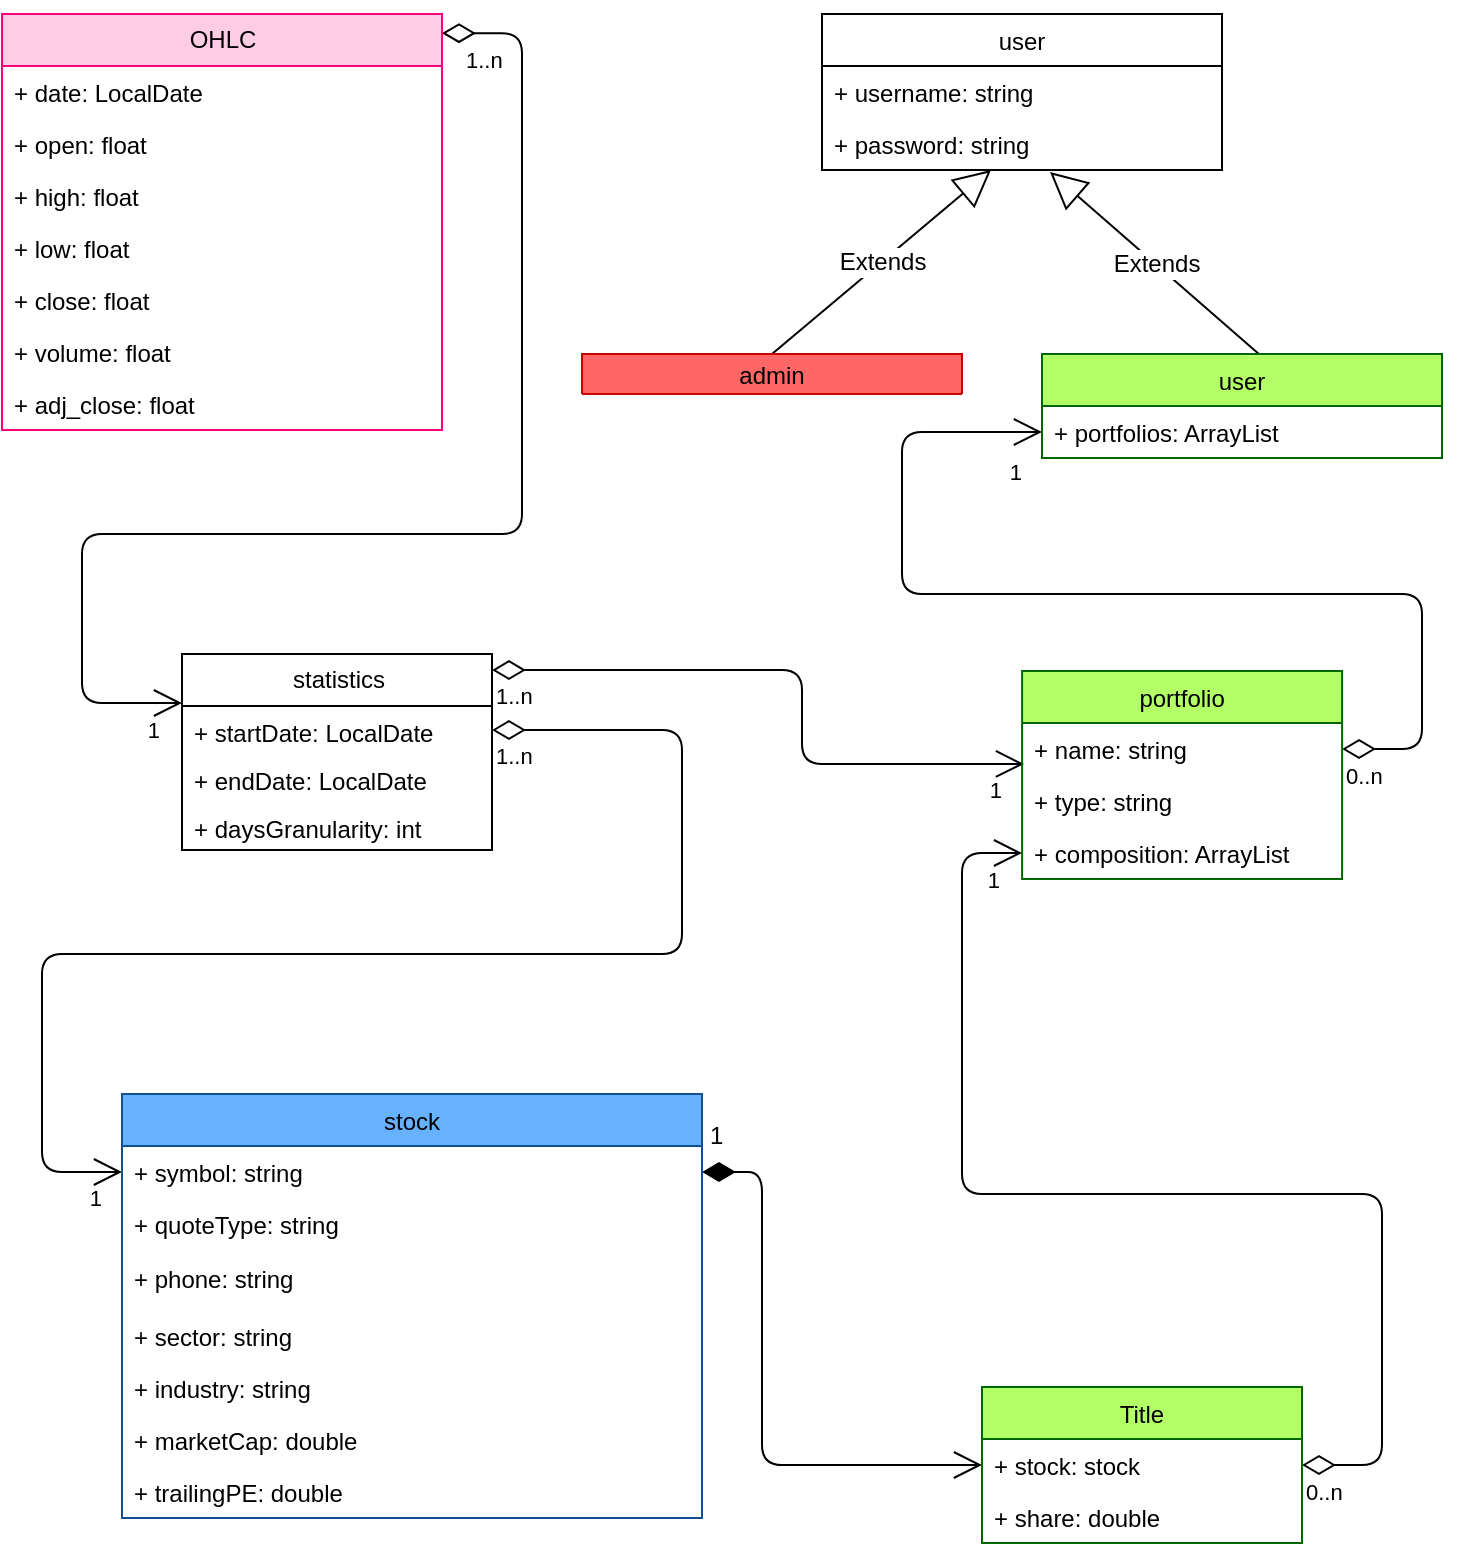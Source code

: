 <mxfile version="13.7.3" type="device"><diagram id="oGSa_sJWMUDEhG__FGQe" name="Pagina-1"><mxGraphModel dx="1202" dy="901" grid="1" gridSize="10" guides="1" tooltips="1" connect="1" arrows="1" fold="1" page="1" pageScale="1" pageWidth="827" pageHeight="1169" math="0" shadow="0"><root><mxCell id="0"/><mxCell id="1" parent="0"/><object label="" id="vjDcUQ39Kc9YqlIedw3p-54"><mxCell style="endArrow=open;html=1;endSize=12;startArrow=diamondThin;startSize=14;startFill=0;edgeStyle=orthogonalEdgeStyle;entryX=0;entryY=0.5;entryDx=0;entryDy=0;exitX=1;exitY=0.5;exitDx=0;exitDy=0;" parent="1" source="vjDcUQ39Kc9YqlIedw3p-51" target="vjDcUQ39Kc9YqlIedw3p-40" edge="1"><mxGeometry relative="1" as="geometry"><mxPoint x="380" y="930" as="sourcePoint"/><mxPoint x="540" y="930" as="targetPoint"/><Array as="points"><mxPoint x="740" y="816"/><mxPoint x="740" y="680"/><mxPoint x="530" y="680"/><mxPoint x="530" y="510"/></Array></mxGeometry></mxCell></object><mxCell id="vjDcUQ39Kc9YqlIedw3p-55" value="0..n" style="edgeLabel;resizable=0;html=1;align=left;verticalAlign=top;" parent="vjDcUQ39Kc9YqlIedw3p-54" connectable="0" vertex="1"><mxGeometry x="-1" relative="1" as="geometry"/></mxCell><mxCell id="vjDcUQ39Kc9YqlIedw3p-56" value="1" style="edgeLabel;resizable=0;html=1;align=right;verticalAlign=top;" parent="vjDcUQ39Kc9YqlIedw3p-54" connectable="0" vertex="1"><mxGeometry x="1" relative="1" as="geometry"><mxPoint x="-10.05" as="offset"/></mxGeometry></mxCell><mxCell id="EOeES5TV9hth5P82nUeJ-5" value="1" style="endArrow=open;html=1;endSize=12;startArrow=diamondThin;startSize=14;startFill=1;edgeStyle=orthogonalEdgeStyle;align=left;verticalAlign=bottom;fontSize=12;entryX=0;entryY=0.5;entryDx=0;entryDy=0;exitX=1;exitY=0.5;exitDx=0;exitDy=0;" edge="1" parent="1" source="vjDcUQ39Kc9YqlIedw3p-3" target="vjDcUQ39Kc9YqlIedw3p-51"><mxGeometry x="-0.99" y="9" relative="1" as="geometry"><mxPoint x="400" y="456.5" as="sourcePoint"/><mxPoint x="470" y="1186.5" as="targetPoint"/><Array as="points"><mxPoint x="430" y="669.5"/><mxPoint x="430" y="815.5"/></Array><mxPoint as="offset"/></mxGeometry></mxCell><object label="" id="EOeES5TV9hth5P82nUeJ-8"><mxCell style="endArrow=open;html=1;endSize=12;startArrow=diamondThin;startSize=14;startFill=0;edgeStyle=orthogonalEdgeStyle;exitX=1;exitY=0.5;exitDx=0;exitDy=0;entryX=0;entryY=0.5;entryDx=0;entryDy=0;" edge="1" parent="1" source="vjDcUQ39Kc9YqlIedw3p-42" target="vjDcUQ39Kc9YqlIedw3p-37"><mxGeometry relative="1" as="geometry"><mxPoint x="270" y="939" as="sourcePoint"/><mxPoint x="610" y="273" as="targetPoint"/><Array as="points"><mxPoint x="760" y="458"/><mxPoint x="760" y="380"/><mxPoint x="500" y="380"/><mxPoint x="500" y="299"/></Array></mxGeometry></mxCell></object><mxCell id="EOeES5TV9hth5P82nUeJ-9" value="0..n" style="edgeLabel;resizable=0;html=1;align=left;verticalAlign=top;" connectable="0" vertex="1" parent="EOeES5TV9hth5P82nUeJ-8"><mxGeometry x="-1" relative="1" as="geometry"/></mxCell><mxCell id="EOeES5TV9hth5P82nUeJ-10" value="1" style="edgeLabel;resizable=0;html=1;align=right;verticalAlign=top;" connectable="0" vertex="1" parent="EOeES5TV9hth5P82nUeJ-8"><mxGeometry x="1" relative="1" as="geometry"><mxPoint x="-9.67" y="7" as="offset"/></mxGeometry></mxCell><mxCell id="EOeES5TV9hth5P82nUeJ-34" value="Extends" style="endArrow=block;endSize=16;endFill=0;html=1;fontSize=12;exitX=0.5;exitY=0;exitDx=0;exitDy=0;" edge="1" parent="1" source="vjDcUQ39Kc9YqlIedw3p-23" target="EOeES5TV9hth5P82nUeJ-55"><mxGeometry width="160" relative="1" as="geometry"><mxPoint x="280" y="250" as="sourcePoint"/><mxPoint x="595" y="130" as="targetPoint"/></mxGeometry></mxCell><mxCell id="EOeES5TV9hth5P82nUeJ-35" value="Extends" style="endArrow=block;endSize=16;endFill=0;html=1;fontSize=12;exitX=0.545;exitY=0.01;exitDx=0;exitDy=0;exitPerimeter=0;" edge="1" parent="1" source="vjDcUQ39Kc9YqlIedw3p-30"><mxGeometry width="160" relative="1" as="geometry"><mxPoint x="440" y="300" as="sourcePoint"/><mxPoint x="574" y="169" as="targetPoint"/></mxGeometry></mxCell><object label="" id="EOeES5TV9hth5P82nUeJ-36"><mxCell style="endArrow=open;html=1;endSize=12;startArrow=diamondThin;startSize=14;startFill=0;edgeStyle=orthogonalEdgeStyle;exitX=1;exitY=0.046;exitDx=0;exitDy=0;exitPerimeter=0;entryX=0;entryY=0.25;entryDx=0;entryDy=0;" edge="1" parent="1" source="EOeES5TV9hth5P82nUeJ-12" target="EOeES5TV9hth5P82nUeJ-40"><mxGeometry relative="1" as="geometry"><mxPoint x="220" y="139" as="sourcePoint"/><mxPoint x="120" y="415" as="targetPoint"/><Array as="points"><mxPoint x="310" y="100"/><mxPoint x="310" y="350"/><mxPoint x="90" y="350"/><mxPoint x="90" y="435"/></Array></mxGeometry></mxCell></object><mxCell id="EOeES5TV9hth5P82nUeJ-37" value="1..n" style="edgeLabel;resizable=0;html=1;align=left;verticalAlign=top;" connectable="0" vertex="1" parent="EOeES5TV9hth5P82nUeJ-36"><mxGeometry x="-1" relative="1" as="geometry"><mxPoint x="10" as="offset"/></mxGeometry></mxCell><mxCell id="EOeES5TV9hth5P82nUeJ-38" value="1" style="edgeLabel;resizable=0;html=1;align=right;verticalAlign=top;" connectable="0" vertex="1" parent="EOeES5TV9hth5P82nUeJ-36"><mxGeometry x="1" relative="1" as="geometry"><mxPoint x="-10.1" as="offset"/></mxGeometry></mxCell><object label="" id="EOeES5TV9hth5P82nUeJ-47"><mxCell style="endArrow=open;html=1;endSize=12;startArrow=diamondThin;startSize=14;startFill=0;edgeStyle=orthogonalEdgeStyle;exitX=1;exitY=0.082;exitDx=0;exitDy=0;entryX=0.006;entryY=0.788;entryDx=0;entryDy=0;entryPerimeter=0;exitPerimeter=0;" edge="1" parent="1" source="EOeES5TV9hth5P82nUeJ-40" target="vjDcUQ39Kc9YqlIedw3p-42"><mxGeometry relative="1" as="geometry"><mxPoint x="270" y="109.568" as="sourcePoint"/><mxPoint x="180" y="444.5" as="targetPoint"/><Array as="points"><mxPoint x="450" y="418"/><mxPoint x="450" y="465"/></Array></mxGeometry></mxCell></object><mxCell id="EOeES5TV9hth5P82nUeJ-48" value="1..n" style="edgeLabel;resizable=0;html=1;align=left;verticalAlign=top;" connectable="0" vertex="1" parent="EOeES5TV9hth5P82nUeJ-47"><mxGeometry x="-1" relative="1" as="geometry"/></mxCell><mxCell id="EOeES5TV9hth5P82nUeJ-49" value="1" style="edgeLabel;resizable=0;html=1;align=right;verticalAlign=top;" connectable="0" vertex="1" parent="EOeES5TV9hth5P82nUeJ-47"><mxGeometry x="1" relative="1" as="geometry"><mxPoint x="-10.86" as="offset"/></mxGeometry></mxCell><mxCell id="EOeES5TV9hth5P82nUeJ-40" value="statistics" style="swimlane;fontStyle=0;childLayout=stackLayout;horizontal=1;startSize=26;fillColor=none;horizontalStack=0;resizeParent=1;resizeParentMax=0;resizeLast=0;collapsible=1;marginBottom=0;shadow=0;strokeColor=#000000;fontSize=12;html=1;" vertex="1" parent="1"><mxGeometry x="140" y="410" width="155" height="98" as="geometry"/></mxCell><mxCell id="EOeES5TV9hth5P82nUeJ-41" value="+ startDate: LocalDate" style="text;strokeColor=none;fillColor=none;align=left;verticalAlign=top;spacingLeft=4;spacingRight=4;overflow=hidden;rotatable=0;points=[[0,0.5],[1,0.5]];portConstraint=eastwest;" vertex="1" parent="EOeES5TV9hth5P82nUeJ-40"><mxGeometry y="26" width="155" height="24" as="geometry"/></mxCell><mxCell id="EOeES5TV9hth5P82nUeJ-44" value="+ endDate: LocalDate" style="text;strokeColor=none;fillColor=none;align=left;verticalAlign=top;spacingLeft=4;spacingRight=4;overflow=hidden;rotatable=0;points=[[0,0.5],[1,0.5]];portConstraint=eastwest;" vertex="1" parent="EOeES5TV9hth5P82nUeJ-40"><mxGeometry y="50" width="155" height="24" as="geometry"/></mxCell><mxCell id="EOeES5TV9hth5P82nUeJ-45" value="+ daysGranularity: int" style="text;strokeColor=none;fillColor=none;align=left;verticalAlign=top;spacingLeft=4;spacingRight=4;overflow=hidden;rotatable=0;points=[[0,0.5],[1,0.5]];portConstraint=eastwest;" vertex="1" parent="EOeES5TV9hth5P82nUeJ-40"><mxGeometry y="74" width="155" height="24" as="geometry"/></mxCell><object label="" id="EOeES5TV9hth5P82nUeJ-50"><mxCell style="endArrow=open;html=1;endSize=12;startArrow=diamondThin;startSize=14;startFill=0;edgeStyle=orthogonalEdgeStyle;exitX=1;exitY=0.5;exitDx=0;exitDy=0;entryX=0;entryY=0.5;entryDx=0;entryDy=0;" edge="1" parent="1" source="EOeES5TV9hth5P82nUeJ-41" target="vjDcUQ39Kc9YqlIedw3p-3"><mxGeometry relative="1" as="geometry"><mxPoint x="307.015" y="438.032" as="sourcePoint"/><mxPoint x="610.96" y="474.988" as="targetPoint"/><Array as="points"><mxPoint x="390" y="448"/><mxPoint x="390" y="560"/><mxPoint x="70" y="560"/><mxPoint x="70" y="669"/></Array></mxGeometry></mxCell></object><mxCell id="EOeES5TV9hth5P82nUeJ-51" value="1..n" style="edgeLabel;resizable=0;html=1;align=left;verticalAlign=top;" connectable="0" vertex="1" parent="EOeES5TV9hth5P82nUeJ-50"><mxGeometry x="-1" relative="1" as="geometry"/></mxCell><mxCell id="EOeES5TV9hth5P82nUeJ-52" value="1" style="edgeLabel;resizable=0;html=1;align=right;verticalAlign=top;" connectable="0" vertex="1" parent="EOeES5TV9hth5P82nUeJ-50"><mxGeometry x="1" relative="1" as="geometry"><mxPoint x="-9.83" as="offset"/></mxGeometry></mxCell><mxCell id="vjDcUQ39Kc9YqlIedw3p-50" value="Title" style="swimlane;fontStyle=0;childLayout=stackLayout;horizontal=1;startSize=26;fillColor=#B3FF66;horizontalStack=0;resizeParent=1;resizeParentMax=0;resizeLast=0;collapsible=1;marginBottom=0;strokeColor=#006600;" parent="1" vertex="1"><mxGeometry x="540" y="776.5" width="160" height="78" as="geometry"/></mxCell><mxCell id="vjDcUQ39Kc9YqlIedw3p-51" value="+ stock: stock" style="text;strokeColor=none;fillColor=none;align=left;verticalAlign=top;spacingLeft=4;spacingRight=4;overflow=hidden;rotatable=0;points=[[0,0.5],[1,0.5]];portConstraint=eastwest;" parent="vjDcUQ39Kc9YqlIedw3p-50" vertex="1"><mxGeometry y="26" width="160" height="26" as="geometry"/></mxCell><mxCell id="vjDcUQ39Kc9YqlIedw3p-52" value="+ share: double" style="text;strokeColor=none;fillColor=none;align=left;verticalAlign=top;spacingLeft=4;spacingRight=4;overflow=hidden;rotatable=0;points=[[0,0.5],[1,0.5]];portConstraint=eastwest;" parent="vjDcUQ39Kc9YqlIedw3p-50" vertex="1"><mxGeometry y="52" width="160" height="26" as="geometry"/></mxCell><mxCell id="vjDcUQ39Kc9YqlIedw3p-1" value="stock" style="swimlane;fontStyle=0;childLayout=stackLayout;horizontal=1;startSize=26;fillColor=#66B2FF;horizontalStack=0;resizeParent=1;resizeParentMax=0;resizeLast=0;collapsible=1;marginBottom=0;shadow=0;strokeColor=#134F94;" parent="1" vertex="1"><mxGeometry x="110" y="630" width="290" height="212" as="geometry"/></mxCell><mxCell id="vjDcUQ39Kc9YqlIedw3p-3" value="+ symbol: string " style="text;strokeColor=none;fillColor=none;align=left;verticalAlign=top;spacingLeft=4;spacingRight=4;overflow=hidden;rotatable=0;points=[[0,0.5],[1,0.5]];portConstraint=eastwest;" parent="vjDcUQ39Kc9YqlIedw3p-1" vertex="1"><mxGeometry y="26" width="290" height="26" as="geometry"/></mxCell><mxCell id="vjDcUQ39Kc9YqlIedw3p-6" value="+ quoteType: string" style="text;strokeColor=none;fillColor=none;align=left;verticalAlign=top;spacingLeft=4;spacingRight=4;overflow=hidden;rotatable=0;points=[[0,0.5],[1,0.5]];portConstraint=eastwest;" parent="vjDcUQ39Kc9YqlIedw3p-1" vertex="1"><mxGeometry y="52" width="290" height="26" as="geometry"/></mxCell><mxCell id="EOeES5TV9hth5P82nUeJ-2" value="&lt;p style=&quot;line-height: 150%&quot;&gt;+ phone: string&amp;nbsp;&lt;br&gt;&lt;/p&gt;" style="text;strokeColor=none;fillColor=none;align=left;verticalAlign=middle;spacingLeft=4;spacingRight=1;overflow=hidden;rotatable=0;points=[[0,0.5],[1,0.5]];portConstraint=eastwest;spacing=2;fontSize=12;labelBorderColor=none;horizontal=1;spacingTop=-12;html=1;spacingBottom=-9;" vertex="1" parent="vjDcUQ39Kc9YqlIedw3p-1"><mxGeometry y="78" width="290" height="30" as="geometry"/></mxCell><mxCell id="vjDcUQ39Kc9YqlIedw3p-15" value="+ sector: string" style="text;strokeColor=none;fillColor=none;align=left;verticalAlign=top;spacingLeft=4;spacingRight=4;overflow=hidden;rotatable=0;points=[[0,0.5],[1,0.5]];portConstraint=eastwest;" parent="vjDcUQ39Kc9YqlIedw3p-1" vertex="1"><mxGeometry y="108" width="290" height="26" as="geometry"/></mxCell><mxCell id="vjDcUQ39Kc9YqlIedw3p-17" value="+ industry: string" style="text;strokeColor=none;fillColor=none;align=left;verticalAlign=top;spacingLeft=4;spacingRight=4;overflow=hidden;rotatable=0;points=[[0,0.5],[1,0.5]];portConstraint=eastwest;" parent="vjDcUQ39Kc9YqlIedw3p-1" vertex="1"><mxGeometry y="134" width="290" height="26" as="geometry"/></mxCell><mxCell id="vjDcUQ39Kc9YqlIedw3p-20" value="+ marketCap: double" style="text;strokeColor=none;fillColor=none;align=left;verticalAlign=top;spacingLeft=4;spacingRight=4;overflow=hidden;rotatable=0;points=[[0,0.5],[1,0.5]];portConstraint=eastwest;" parent="vjDcUQ39Kc9YqlIedw3p-1" vertex="1"><mxGeometry y="160" width="290" height="26" as="geometry"/></mxCell><mxCell id="vjDcUQ39Kc9YqlIedw3p-21" value="+ trailingPE: double" style="text;strokeColor=none;fillColor=none;align=left;verticalAlign=top;spacingLeft=4;spacingRight=4;overflow=hidden;rotatable=0;points=[[0,0.5],[1,0.5]];portConstraint=eastwest;" parent="vjDcUQ39Kc9YqlIedw3p-1" vertex="1"><mxGeometry y="186" width="290" height="26" as="geometry"/></mxCell><mxCell id="EOeES5TV9hth5P82nUeJ-53" value="user" style="swimlane;fontStyle=0;childLayout=stackLayout;horizontal=1;startSize=26;fillColor=#FFFFFF;horizontalStack=0;resizeParent=1;resizeParentMax=0;resizeLast=0;collapsible=1;marginBottom=0;strokeColor=#000000;" vertex="1" parent="1"><mxGeometry x="460" y="90" width="200" height="78" as="geometry"/></mxCell><mxCell id="EOeES5TV9hth5P82nUeJ-54" value="+ username: string " style="text;strokeColor=none;fillColor=none;align=left;verticalAlign=top;spacingLeft=4;spacingRight=4;overflow=hidden;rotatable=0;points=[[0,0.5],[1,0.5]];portConstraint=eastwest;" vertex="1" parent="EOeES5TV9hth5P82nUeJ-53"><mxGeometry y="26" width="200" height="26" as="geometry"/></mxCell><mxCell id="EOeES5TV9hth5P82nUeJ-55" value="+ password: string" style="text;strokeColor=none;fillColor=none;align=left;verticalAlign=top;spacingLeft=4;spacingRight=4;overflow=hidden;rotatable=0;points=[[0,0.5],[1,0.5]];portConstraint=eastwest;" vertex="1" parent="EOeES5TV9hth5P82nUeJ-53"><mxGeometry y="52" width="200" height="26" as="geometry"/></mxCell><mxCell id="vjDcUQ39Kc9YqlIedw3p-23" value="admin" style="swimlane;fontStyle=0;childLayout=stackLayout;horizontal=1;startSize=20;fillColor=#FF6666;horizontalStack=0;resizeParent=1;resizeParentMax=0;resizeLast=0;collapsible=1;marginBottom=0;strokeColor=#CC0000;" parent="1" vertex="1"><mxGeometry x="340" y="260" width="190" height="20" as="geometry"/></mxCell><mxCell id="vjDcUQ39Kc9YqlIedw3p-38" value="portfolio" style="swimlane;fontStyle=0;childLayout=stackLayout;horizontal=1;startSize=26;fillColor=#B3FF66;horizontalStack=0;resizeParent=1;resizeParentMax=0;resizeLast=0;collapsible=1;marginBottom=0;strokeColor=#006600;" parent="1" vertex="1"><mxGeometry x="560.05" y="418.5" width="160" height="104" as="geometry"/></mxCell><mxCell id="vjDcUQ39Kc9YqlIedw3p-42" value="+ name: string" style="text;strokeColor=none;fillColor=none;align=left;verticalAlign=top;spacingLeft=4;spacingRight=4;overflow=hidden;rotatable=0;points=[[0,0.5],[1,0.5]];portConstraint=eastwest;" parent="vjDcUQ39Kc9YqlIedw3p-38" vertex="1"><mxGeometry y="26" width="160" height="26" as="geometry"/></mxCell><mxCell id="vjDcUQ39Kc9YqlIedw3p-39" value="+ type: string" style="text;strokeColor=none;fillColor=none;align=left;verticalAlign=top;spacingLeft=4;spacingRight=4;overflow=hidden;rotatable=0;points=[[0,0.5],[1,0.5]];portConstraint=eastwest;" parent="vjDcUQ39Kc9YqlIedw3p-38" vertex="1"><mxGeometry y="52" width="160" height="26" as="geometry"/></mxCell><mxCell id="vjDcUQ39Kc9YqlIedw3p-40" value="+ composition: ArrayList" style="text;strokeColor=none;fillColor=none;align=left;verticalAlign=top;spacingLeft=4;spacingRight=4;overflow=hidden;rotatable=0;points=[[0,0.5],[1,0.5]];portConstraint=eastwest;" parent="vjDcUQ39Kc9YqlIedw3p-38" vertex="1"><mxGeometry y="78" width="160" height="26" as="geometry"/></mxCell><mxCell id="vjDcUQ39Kc9YqlIedw3p-30" value="user" style="swimlane;fontStyle=0;childLayout=stackLayout;horizontal=1;startSize=26;fillColor=#B3FF66;horizontalStack=0;resizeParent=1;resizeParentMax=0;resizeLast=0;collapsible=1;marginBottom=0;strokeColor=#006600;" parent="1" vertex="1"><mxGeometry x="570" y="260" width="200" height="52" as="geometry"/></mxCell><mxCell id="vjDcUQ39Kc9YqlIedw3p-37" value="+ portfolios: ArrayList" style="text;strokeColor=none;fillColor=none;align=left;verticalAlign=top;spacingLeft=4;spacingRight=4;overflow=hidden;rotatable=0;points=[[0,0.5],[1,0.5]];portConstraint=eastwest;" parent="vjDcUQ39Kc9YqlIedw3p-30" vertex="1"><mxGeometry y="26" width="200" height="26" as="geometry"/></mxCell><mxCell id="EOeES5TV9hth5P82nUeJ-12" value="&lt;span style=&quot;background-color: rgb(255 , 204 , 230)&quot;&gt;OHLC&lt;/span&gt;" style="swimlane;fontStyle=0;childLayout=stackLayout;horizontal=1;startSize=26;fillColor=#FFCCE6;horizontalStack=0;resizeParent=1;resizeParentMax=0;resizeLast=0;collapsible=1;marginBottom=0;strokeColor=#FF0080;fontSize=12;html=1;" vertex="1" parent="1"><mxGeometry x="50" y="90" width="220" height="208" as="geometry"/></mxCell><mxCell id="EOeES5TV9hth5P82nUeJ-13" value="+ date: LocalDate" style="text;strokeColor=none;fillColor=none;align=left;verticalAlign=top;spacingLeft=4;spacingRight=4;overflow=hidden;rotatable=0;points=[[0,0.5],[1,0.5]];portConstraint=eastwest;" vertex="1" parent="EOeES5TV9hth5P82nUeJ-12"><mxGeometry y="26" width="220" height="26" as="geometry"/></mxCell><mxCell id="EOeES5TV9hth5P82nUeJ-14" value="+ open: float" style="text;strokeColor=none;fillColor=none;align=left;verticalAlign=top;spacingLeft=4;spacingRight=4;overflow=hidden;rotatable=0;points=[[0,0.5],[1,0.5]];portConstraint=eastwest;" vertex="1" parent="EOeES5TV9hth5P82nUeJ-12"><mxGeometry y="52" width="220" height="26" as="geometry"/></mxCell><mxCell id="EOeES5TV9hth5P82nUeJ-24" value="+ high: float" style="text;strokeColor=none;fillColor=none;align=left;verticalAlign=top;spacingLeft=4;spacingRight=4;overflow=hidden;rotatable=0;points=[[0,0.5],[1,0.5]];portConstraint=eastwest;" vertex="1" parent="EOeES5TV9hth5P82nUeJ-12"><mxGeometry y="78" width="220" height="26" as="geometry"/></mxCell><mxCell id="EOeES5TV9hth5P82nUeJ-25" value="+ low: float" style="text;strokeColor=none;fillColor=none;align=left;verticalAlign=top;spacingLeft=4;spacingRight=4;overflow=hidden;rotatable=0;points=[[0,0.5],[1,0.5]];portConstraint=eastwest;" vertex="1" parent="EOeES5TV9hth5P82nUeJ-12"><mxGeometry y="104" width="220" height="26" as="geometry"/></mxCell><mxCell id="EOeES5TV9hth5P82nUeJ-26" value="+ close: float" style="text;strokeColor=none;fillColor=none;align=left;verticalAlign=top;spacingLeft=4;spacingRight=4;overflow=hidden;rotatable=0;points=[[0,0.5],[1,0.5]];portConstraint=eastwest;" vertex="1" parent="EOeES5TV9hth5P82nUeJ-12"><mxGeometry y="130" width="220" height="26" as="geometry"/></mxCell><mxCell id="EOeES5TV9hth5P82nUeJ-27" value="+ volume: float" style="text;strokeColor=none;fillColor=none;align=left;verticalAlign=top;spacingLeft=4;spacingRight=4;overflow=hidden;rotatable=0;points=[[0,0.5],[1,0.5]];portConstraint=eastwest;" vertex="1" parent="EOeES5TV9hth5P82nUeJ-12"><mxGeometry y="156" width="220" height="26" as="geometry"/></mxCell><mxCell id="EOeES5TV9hth5P82nUeJ-28" value="+ adj_close: float" style="text;strokeColor=none;fillColor=none;align=left;verticalAlign=top;spacingLeft=4;spacingRight=4;overflow=hidden;rotatable=0;points=[[0,0.5],[1,0.5]];portConstraint=eastwest;" vertex="1" parent="EOeES5TV9hth5P82nUeJ-12"><mxGeometry y="182" width="220" height="26" as="geometry"/></mxCell></root></mxGraphModel></diagram></mxfile>